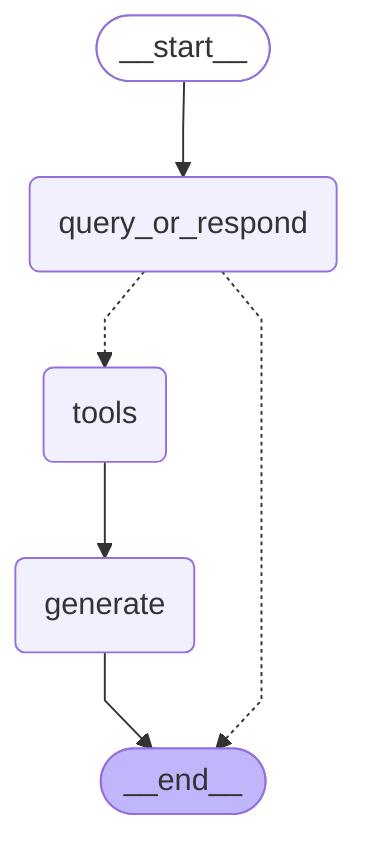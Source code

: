 ---
config:
  flowchart:
    curve: linear
---
graph TD;
	__start__([<p>__start__</p>]):::first
	query_or_respond(query_or_respond)
	tools(tools)
	generate(generate)
	__end__([<p>__end__</p>]):::last
	__start__ --> query_or_respond;
	generate --> __end__;
	tools --> generate;
	query_or_respond -.-> __end__;
	query_or_respond -.-> tools;
	classDef default fill:#f2f0ff,line-height:1.2
	classDef first fill-opacity:0
	classDef last fill:#bfb6fc